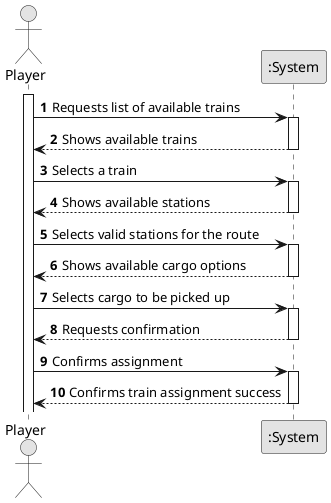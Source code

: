 @startuml
skinparam monochrome true
skinparam packageStyle rectangle
skinparam shadowing false

autonumber

actor "Player" as Player
participant ":System" as System

activate Player

    Player -> System : Requests list of available trains
    activate System
        System --> Player : Shows available trains
    deactivate System

    Player -> System : Selects a train
    activate System
        System --> Player : Shows available stations
    deactivate System

    Player -> System : Selects valid stations for the route
    activate System
        System --> Player : Shows available cargo options
    deactivate System

    Player -> System : Selects cargo to be picked up
    activate System
        System --> Player : Requests confirmation
    deactivate System

    Player -> System : Confirms assignment
    activate System
        System --> Player : Confirms train assignment success
    deactivate System
@enduml